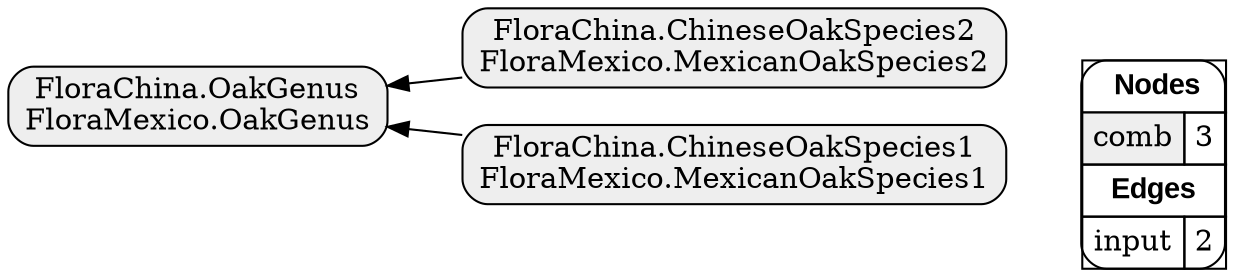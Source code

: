 digraph{
rankdir=RL
node[shape=box style="filled,rounded" fillcolor="#EEEEEE"] 
"FloraChina.OakGenus\nFloraMexico.OakGenus"
"FloraChina.ChineseOakSpecies2\nFloraMexico.MexicanOakSpecies2"
"FloraChina.ChineseOakSpecies1\nFloraMexico.MexicanOakSpecies1"
edge[arrowhead=normal style=solid color="#000000" constraint=true penwidth=1]
"FloraChina.ChineseOakSpecies1\nFloraMexico.MexicanOakSpecies1" -> "FloraChina.OakGenus\nFloraMexico.OakGenus"
"FloraChina.ChineseOakSpecies2\nFloraMexico.MexicanOakSpecies2" -> "FloraChina.OakGenus\nFloraMexico.OakGenus"
edge[arrowhead=normal style=dotted color="#000000" constraint=true penwidth=1]
node[shape=box] 
{rank=source Legend [fillcolor= white margin=0 label=< 
 <TABLE BORDER="0" CELLBORDER="1" CELLSPACING="0" CELLPADDING="4"> 
<TR> <TD COLSPAN="2"><font face="Arial Black"> Nodes</font></TD> </TR> 
<TR> 
 <TD bgcolor="#EEEEEE">comb</TD> 
 <TD>3</TD> 
 </TR> 
<TR> <TD COLSPAN="2"><font face = "Arial Black"> Edges </font></TD> </TR> 
<TR> 
 <TD><font color ="#000000">input</font></TD> 
 <TD>2</TD> 
 </TR> 
</TABLE> 
 >] } 
}